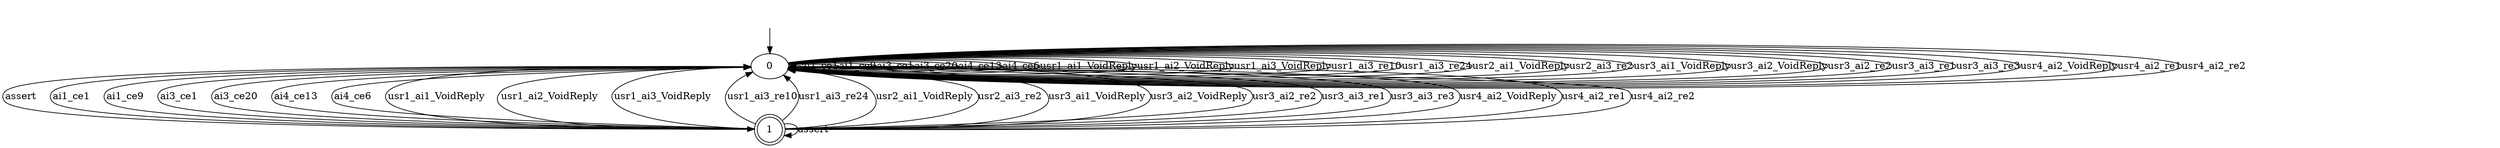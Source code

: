 digraph T3 {
0 [label="0"];
1 [label="1", shape=doublecircle];
0 -> 0  [label="ai1_ce1"];
0 -> 0  [label="ai1_ce9"];
0 -> 0  [label="ai3_ce1"];
0 -> 0  [label="ai3_ce20"];
0 -> 0  [label="ai4_ce13"];
0 -> 0  [label="ai4_ce6"];
0 -> 0  [label="usr1_ai1_VoidReply"];
0 -> 0  [label="usr1_ai2_VoidReply"];
0 -> 0  [label="usr1_ai3_VoidReply"];
0 -> 0  [label="usr1_ai3_re10"];
0 -> 0  [label="usr1_ai3_re24"];
0 -> 0  [label="usr2_ai1_VoidReply"];
0 -> 0  [label="usr2_ai3_re2"];
0 -> 0  [label="usr3_ai1_VoidReply"];
0 -> 0  [label="usr3_ai2_VoidReply"];
0 -> 0  [label="usr3_ai2_re2"];
0 -> 0  [label="usr3_ai3_re1"];
0 -> 0  [label="usr3_ai3_re3"];
0 -> 0  [label="usr4_ai2_VoidReply"];
0 -> 0  [label="usr4_ai2_re1"];
0 -> 0  [label="usr4_ai2_re2"];
0 -> 1  [label="assert"];
1 -> 0  [label="ai1_ce1"];
1 -> 0  [label="ai1_ce9"];
1 -> 0  [label="ai3_ce1"];
1 -> 0  [label="ai3_ce20"];
1 -> 0  [label="ai4_ce13"];
1 -> 0  [label="ai4_ce6"];
1 -> 0  [label="usr1_ai1_VoidReply"];
1 -> 0  [label="usr1_ai2_VoidReply"];
1 -> 0  [label="usr1_ai3_VoidReply"];
1 -> 0  [label="usr1_ai3_re10"];
1 -> 0  [label="usr1_ai3_re24"];
1 -> 0  [label="usr2_ai1_VoidReply"];
1 -> 0  [label="usr2_ai3_re2"];
1 -> 0  [label="usr3_ai1_VoidReply"];
1 -> 0  [label="usr3_ai2_VoidReply"];
1 -> 0  [label="usr3_ai2_re2"];
1 -> 0  [label="usr3_ai3_re1"];
1 -> 0  [label="usr3_ai3_re3"];
1 -> 0  [label="usr4_ai2_VoidReply"];
1 -> 0  [label="usr4_ai2_re1"];
1 -> 0  [label="usr4_ai2_re2"];
1 -> 1  [label="assert"];
__start0 [label="", shape=none];
__start0 -> 0  [label=""];
}
